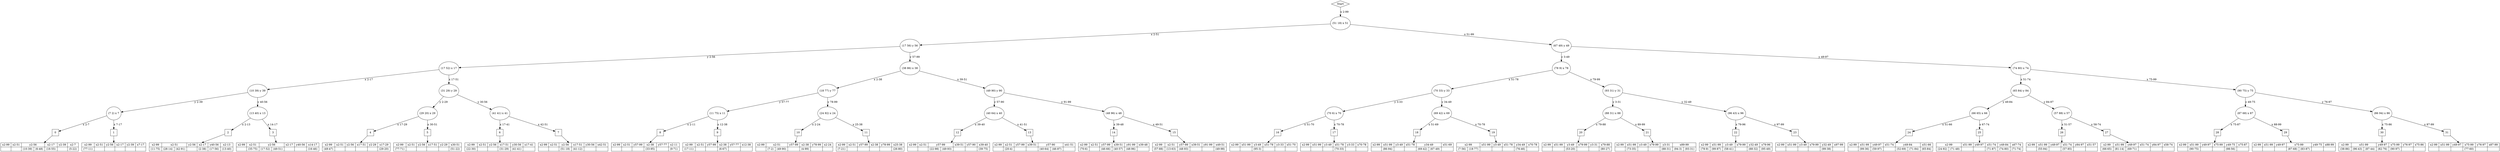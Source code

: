 digraph graphname{
ratio="fill";margin=0;
Node0 [shape=diamond label="Start"]
Node0 -> Node1 [label="x 2-99"]
Node1 [width=1 height=1 label ="(51 18) x 51"]
Node1 -> Node2 [label="x 2-51"]
Node2 [width=1 height=1 label ="(17 56) y 56"]
Node2 -> Node3 [label="y 2-56"]
Node3 [width=1 height=1 label ="(17 52) x 17"]
Node3 -> Node4 [label="x 2-17"]
Node4 [width=1 height=1 label ="(10 39) y 39"]
Node4 -> Node5 [label="y 2-39"]
Node5 [width=1 height=1 label ="(7 2) x 7"]
Node5 -> Node6 [label="x 2-7"]
Node6 [shape=rectangle width=0.5 height=0.5 label="0"]
struct37 [shape=record label=" {x2-99|{}}|{x2-51|{}}|{y2-56|{ (10-39)|(6-48)}}|{x2-17|{ (16-55)}}|{y2-39|{}}|{x2-7|{ (5-22)}}"]
Node6 -> struct37
Node5 -> Node7 [label="x 7-17"]
Node7 [shape=rectangle width=0.5 height=0.5 label="1"]
struct43 [shape=record label=" {x2-99|{ (77-11)}}|{x2-51|{}}|{y2-56|{}}|{x2-17|{}}|{y2-39|{}}|{x7-17|{}}"]
Node7 -> struct43
Node4 -> Node8 [label="y 40-56"]
Node8 [width=1 height=1 label ="(13 40) x 13"]
Node8 -> Node9 [label="x 2-13"]
Node9 [shape=rectangle width=0.5 height=0.5 label="2"]
struct55 [shape=record label=" {x2-99|{ (11-75)}}|{x2-51|{ (28-14)|(42-91)}}|{y2-56|{}}|{x2-17|{ (2-38)}}|{y40-56|{ (17-56)}}|{x2-13|{ (13-40)}}"]
Node9 -> struct55
Node8 -> Node10 [label="x 14-17"]
Node10 [shape=rectangle width=0.5 height=0.5 label="3"]
struct61 [shape=record label=" {x2-99|{}}|{x2-51|{ (35-75)}}|{y2-56|{ (17-52)|(49-51)}}|{x2-17|{}}|{y40-56|{}}|{x14-17|{ (16-46)}}"]
Node10 -> struct61
Node3 -> Node11 [label="x 17-51"]
Node11 [width=1 height=1 label ="(31 29) y 29"]
Node11 -> Node12 [label="y 2-29"]
Node12 [width=1 height=1 label ="(29 20) x 29"]
Node12 -> Node13 [label="x 17-29"]
Node13 [shape=rectangle width=0.5 height=0.5 label="4"]
struct79 [shape=record label=" {x2-99|{ (49-47)}}|{x2-51|{}}|{y2-56|{}}|{x17-51|{}}|{y2-29|{}}|{x17-29|{ (29-20)}}"]
Node13 -> struct79
Node12 -> Node14 [label="x 30-51"]
Node14 [shape=rectangle width=0.5 height=0.5 label="5"]
struct85 [shape=record label=" {x2-99|{ (77-71)}}|{x2-51|{}}|{y2-56|{}}|{x17-51|{}}|{y2-29|{}}|{x30-51|{ (51-22)}}"]
Node14 -> struct85
Node11 -> Node15 [label="y 30-56"]
Node15 [width=1 height=1 label ="(41 41) x 41"]
Node15 -> Node16 [label="x 17-41"]
Node16 [shape=rectangle width=0.5 height=0.5 label="6"]
struct97 [shape=record label=" {x2-99|{ (22-30)}}|{x2-51|{}}|{y2-56|{}}|{x17-51|{ (31-29)}}|{y30-56|{ (41-41)}}|{x17-41|{}}"]
Node16 -> struct97
Node15 -> Node17 [label="x 42-51"]
Node17 [shape=rectangle width=0.5 height=0.5 label="7"]
struct103 [shape=record label=" {x2-99|{}}|{x2-51|{}}|{y2-56|{ (51-18)}}|{x17-51|{ (41-12)}}|{y30-56|{}}|{x42-51|{}}"]
Node17 -> struct103
Node2 -> Node18 [label="y 57-99"]
Node18 [width=1 height=1 label ="(38 86) x 38"]
Node18 -> Node19 [label="x 2-38"]
Node19 [width=1 height=1 label ="(18 77) y 77"]
Node19 -> Node20 [label="y 57-77"]
Node20 [width=1 height=1 label ="(11 75) x 11"]
Node20 -> Node21 [label="x 2-11"]
Node21 [shape=rectangle width=0.5 height=0.5 label="8"]
struct127 [shape=record label=" {x2-99|{}}|{x2-51|{}}|{y57-99|{}}|{x2-38|{ (33-95)}}|{y57-77|{}}|{x2-11|{ (9-71)}}"]
Node21 -> struct127
Node20 -> Node22 [label="x 12-38"]
Node22 [shape=rectangle width=0.5 height=0.5 label="9"]
struct133 [shape=record label=" {x2-99|{ (17-11)}}|{x2-51|{}}|{y57-99|{}}|{x2-38|{ (6-67)}}|{y57-77|{}}|{x12-38|{}}"]
Node22 -> struct133
Node19 -> Node23 [label="y 78-99"]
Node23 [width=1 height=1 label ="(24 92) x 24"]
Node23 -> Node24 [label="x 2-24"]
Node24 [shape=rectangle width=0.5 height=0.5 label="10"]
struct145 [shape=record label=" {x2-99|{}}|{x2-51|{ (7-2)|(49-90)}}|{y57-99|{}}|{x2-38|{ (4-99)}}|{y78-99|{}}|{x2-24|{}}"]
Node24 -> struct145
Node23 -> Node25 [label="x 25-38"]
Node25 [shape=rectangle width=0.5 height=0.5 label="11"]
struct151 [shape=record label=" {x2-99|{ (7-21)}}|{x2-51|{}}|{y57-99|{}}|{x2-38|{}}|{y78-99|{}}|{x25-38|{ (26-80)}}"]
Node25 -> struct151
Node18 -> Node26 [label="x 39-51"]
Node26 [width=1 height=1 label ="(49 90) y 90"]
Node26 -> Node27 [label="y 57-90"]
Node27 [width=1 height=1 label ="(40 64) x 40"]
Node27 -> Node28 [label="x 39-40"]
Node28 [shape=rectangle width=0.5 height=0.5 label="12"]
struct169 [shape=record label=" {x2-99|{}}|{x2-51|{}}|{y57-99|{ (22-98)|(49-93)}}|{x39-51|{}}|{y57-90|{}}|{x39-40|{ (39-75)}}"]
Node28 -> struct169
Node27 -> Node29 [label="x 41-51"]
Node29 [shape=rectangle width=0.5 height=0.5 label="13"]
struct175 [shape=record label=" {x2-99|{}}|{x2-51|{ (20-4)}}|{y57-99|{}}|{x39-51|{}}|{y57-90|{ (40-64)|(46-87)}}|{x41-51|{}}"]
Node29 -> struct175
Node26 -> Node30 [label="y 91-99"]
Node30 [width=1 height=1 label ="(48 96) x 48"]
Node30 -> Node31 [label="x 39-48"]
Node31 [shape=rectangle width=0.5 height=0.5 label="14"]
struct187 [shape=record label=" {x2-99|{ (70-6)}}|{x2-51|{}}|{y57-99|{ (46-66)}}|{x39-51|{ (40-57)}}|{y91-99|{ (48-96)}}|{x39-48|{}}"]
Node31 -> struct187
Node30 -> Node32 [label="x 49-51"]
Node32 [shape=rectangle width=0.5 height=0.5 label="15"]
struct193 [shape=record label=" {x2-99|{ (57-88)}}|{x2-51|{ (13-63)}}|{y57-99|{ (48-93)}}|{x39-51|{}}|{y91-99|{}}|{x49-51|{ (49-98)}}"]
Node32 -> struct193
Node1 -> Node33 [label="x 51-99"]
Node33 [width=1 height=1 label ="(67 49) y 49"]
Node33 -> Node34 [label="y 3-49"]
Node34 [width=1 height=1 label ="(78 9) x 78"]
Node34 -> Node35 [label="x 51-78"]
Node35 [width=1 height=1 label ="(70 33) y 33"]
Node35 -> Node36 [label="y 3-33"]
Node36 [width=1 height=1 label ="(70 6) x 70"]
Node36 -> Node37 [label="x 51-70"]
Node37 [shape=rectangle width=0.5 height=0.5 label="16"]
struct223 [shape=record label=" {x2-99|{}}|{x51-99|{}}|{y3-49|{ (95-3)}}|{x51-78|{}}|{y3-33|{}}|{x51-70|{}}"]
Node37 -> struct223
Node36 -> Node38 [label="x 70-78"]
Node38 [shape=rectangle width=0.5 height=0.5 label="17"]
struct229 [shape=record label=" {x2-99|{}}|{x51-99|{}}|{y3-49|{}}|{x51-78|{ (70-33)}}|{y3-33|{}}|{x70-78|{}}"]
Node38 -> struct229
Node35 -> Node39 [label="y 34-49"]
Node39 [width=1 height=1 label ="(69 42) x 69"]
Node39 -> Node40 [label="x 51-69"]
Node40 [shape=rectangle width=0.5 height=0.5 label="18"]
struct241 [shape=record label=" {x2-99|{}}|{x51-99|{ (86-94)}}|{y3-49|{}}|{x51-78|{}}|{y34-49|{ (69-42)|(67-49)}}|{x51-69|{}}"]
Node40 -> struct241
Node39 -> Node41 [label="x 70-78"]
Node41 [shape=rectangle width=0.5 height=0.5 label="19"]
struct247 [shape=record label=" {x2-99|{ (7-56)|(18-77)}}|{x51-99|{}}|{y3-49|{}}|{x51-78|{}}|{y34-49|{ (76-46)}}|{x70-78|{}}"]
Node41 -> struct247
Node34 -> Node42 [label="x 79-99"]
Node42 [width=1 height=1 label ="(93 31) y 31"]
Node42 -> Node43 [label="y 3-31"]
Node43 [width=1 height=1 label ="(88 31) x 88"]
Node43 -> Node44 [label="x 79-88"]
Node44 [shape=rectangle width=0.5 height=0.5 label="20"]
struct265 [shape=record label=" {x2-99|{}}|{x51-99|{}}|{y3-49|{ (53-20)}}|{x79-99|{}}|{y3-31|{}}|{x79-88|{ (80-27)}}"]
Node44 -> struct265
Node43 -> Node45 [label="x 89-99"]
Node45 [shape=rectangle width=0.5 height=0.5 label="21"]
struct271 [shape=record label=" {x2-99|{}}|{x51-99|{ (73-35)}}|{y3-49|{}}|{x79-99|{}}|{y3-31|{ (88-31)}}|{x89-99|{ (94-3)|(93-31)}}"]
Node45 -> struct271
Node42 -> Node46 [label="y 32-49"]
Node46 [width=1 height=1 label ="(96 43) x 96"]
Node46 -> Node47 [label="x 79-96"]
Node47 [shape=rectangle width=0.5 height=0.5 label="22"]
struct283 [shape=record label=" {x2-99|{ (78-9)}}|{x51-99|{ (99-87)}}|{y3-49|{ (58-41)}}|{x79-99|{}}|{y32-49|{ (88-32)}}|{x79-96|{ (95-49)}}"]
Node47 -> struct283
Node46 -> Node48 [label="x 97-99"]
Node48 [shape=rectangle width=0.5 height=0.5 label="23"]
struct289 [shape=record label=" {x2-99|{}}|{x51-99|{}}|{y3-49|{}}|{x79-99|{}}|{y32-49|{ (99-38)}}|{x97-99|{}}"]
Node48 -> struct289
Node33 -> Node49 [label="y 49-97"]
Node49 [width=1 height=1 label ="(74 80) x 74"]
Node49 -> Node50 [label="x 51-74"]
Node50 [width=1 height=1 label ="(65 84) y 84"]
Node50 -> Node51 [label="y 49-84"]
Node51 [width=1 height=1 label ="(66 65) x 66"]
Node51 -> Node52 [label="x 51-66"]
Node52 [shape=rectangle width=0.5 height=0.5 label="24"]
struct313 [shape=record label=" {x2-99|{}}|{x51-99|{ (99-36)}}|{y49-97|{ (59-97)}}|{x51-74|{}}|{y49-84|{ (52-69)|(71-84)}}|{x51-66|{ (65-84)}}"]
Node52 -> struct313
Node51 -> Node53 [label="x 67-74"]
Node53 [shape=rectangle width=0.5 height=0.5 label="25"]
struct319 [shape=record label=" {x2-99|{ (24-92)|(71-48)}}|{x51-99|{}}|{y49-97|{}}|{x51-74|{ (71-87)}}|{y49-84|{ (74-80)}}|{x67-74|{ (71-74)}}"]
Node53 -> struct319
Node50 -> Node54 [label="y 84-97"]
Node54 [width=1 height=1 label ="(57 88) x 57"]
Node54 -> Node55 [label="x 51-57"]
Node55 [shape=rectangle width=0.5 height=0.5 label="26"]
struct331 [shape=record label=" {x2-99|{}}|{x51-99|{ (55-94)}}|{y49-97|{}}|{x51-74|{ (57-85)}}|{y84-97|{}}|{x51-57|{}}"]
Node55 -> struct331
Node54 -> Node56 [label="x 58-74"]
Node56 [shape=rectangle width=0.5 height=0.5 label="27"]
struct337 [shape=record label=" {x2-99|{ (66-65)}}|{x51-99|{ (81-14)}}|{y49-97|{ (69-71)}}|{x51-74|{}}|{y84-97|{}}|{x58-74|{}}"]
Node56 -> struct337
Node49 -> Node57 [label="x 75-99"]
Node57 [width=1 height=1 label ="(90 75) y 75"]
Node57 -> Node58 [label="y 49-75"]
Node58 [width=1 height=1 label ="(87 68) x 87"]
Node58 -> Node59 [label="x 75-87"]
Node59 [shape=rectangle width=0.5 height=0.5 label="28"]
struct355 [shape=record label=" {x2-99|{}}|{x51-99|{ (90-75)}}|{y49-97|{}}|{x75-99|{}}|{y49-75|{ (98-56)}}|{x75-87|{}}"]
Node59 -> struct355
Node58 -> Node60 [label="x 88-99"]
Node60 [shape=rectangle width=0.5 height=0.5 label="29"]
struct361 [shape=record label=" {x2-99|{}}|{x51-99|{}}|{y49-97|{}}|{x75-99|{ (87-68)|(83-87)}}|{y49-75|{}}|{x88-99|{}}"]
Node60 -> struct361
Node57 -> Node61 [label="y 76-97"]
Node61 [width=1 height=1 label ="(86 94) x 86"]
Node61 -> Node62 [label="x 75-86"]
Node62 [shape=rectangle width=0.5 height=0.5 label="30"]
struct373 [shape=record label=" {x2-99|{ (38-86)}}|{x51-99|{ (96-43)|(87-44)}}|{y49-97|{ (82-76)}}|{x75-99|{ (90-97)}}|{y76-97|{}}|{x75-86|{}}"]
Node62 -> struct373
Node61 -> Node63 [label="x 87-99"]
Node63 [shape=rectangle width=0.5 height=0.5 label="31"]
struct379 [shape=record label=" {x2-99|{}}|{x51-99|{}}|{y49-97|{}}|{x75-99|{ (77-60)}}|{y76-97|{}}|{x87-99|{}}"]
Node63 -> struct379
}
